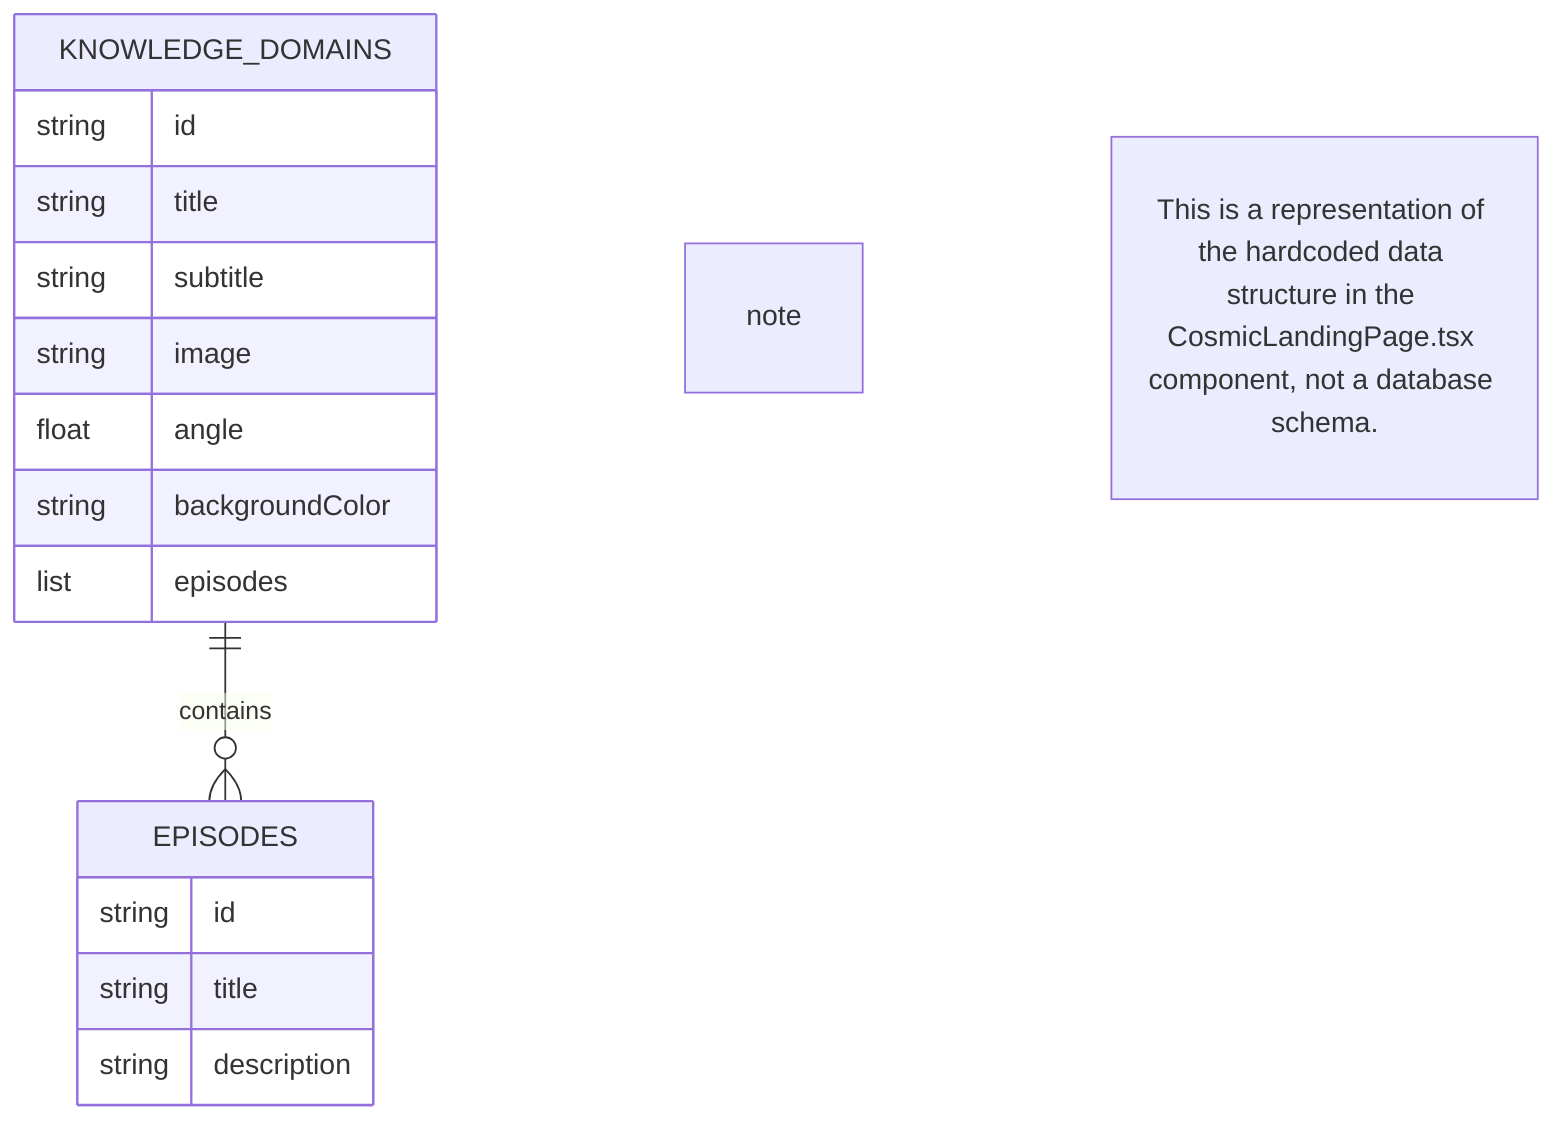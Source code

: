 erDiagram
    KNOWLEDGE_DOMAINS {
        string id
        string title
        string subtitle
        string image
        float angle
        string backgroundColor
        list episodes
    }

    EPISODES {
        string id
        string title
        string description
    }

    KNOWLEDGE_DOMAINS ||--o{ EPISODES : contains

    note "This is a representation of the hardcoded data structure in the CosmicLandingPage.tsx component, not a database schema."